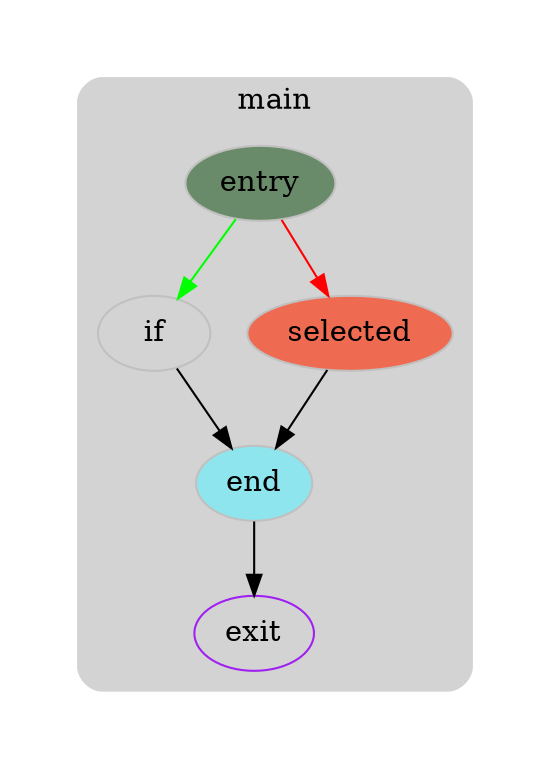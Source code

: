 digraph G {
  compound=true
  subgraph cluster_ {
    peripheries=0
    margin=10
    subgraph cluster_0_wrapper {
      peripheries=0
      margin=15
      subgraph cluster_0 {
        label="main"
        color=darkgray
        style=rounded
        bgcolor=lightgray
        margin=10
        cluster_0_0[label="entry",shape=oval,color=blue,rank=source,style=filled,fillcolor="darkseagreen4",color=gray]
        cluster_0_1[label="if",shape=oval,style=none,fillcolor="",color=gray]
        cluster_0_2[label="selected",shape=oval,style=filled,fillcolor="coral2",color=gray]
        cluster_0_3[label="end",shape=oval,style=filled,fillcolor="cadetblue2",color=gray]
        cluster_0_exit[label=exit,color=purple,rank=sink]
        cluster_0_0 -> cluster_0_1 [color=green]
        cluster_0_0 -> cluster_0_2 [color=red]
        cluster_0_1 -> cluster_0_3
        cluster_0_2 -> cluster_0_3
        cluster_0_3 -> cluster_0_exit [color=black]
      }
    }
  }
}
